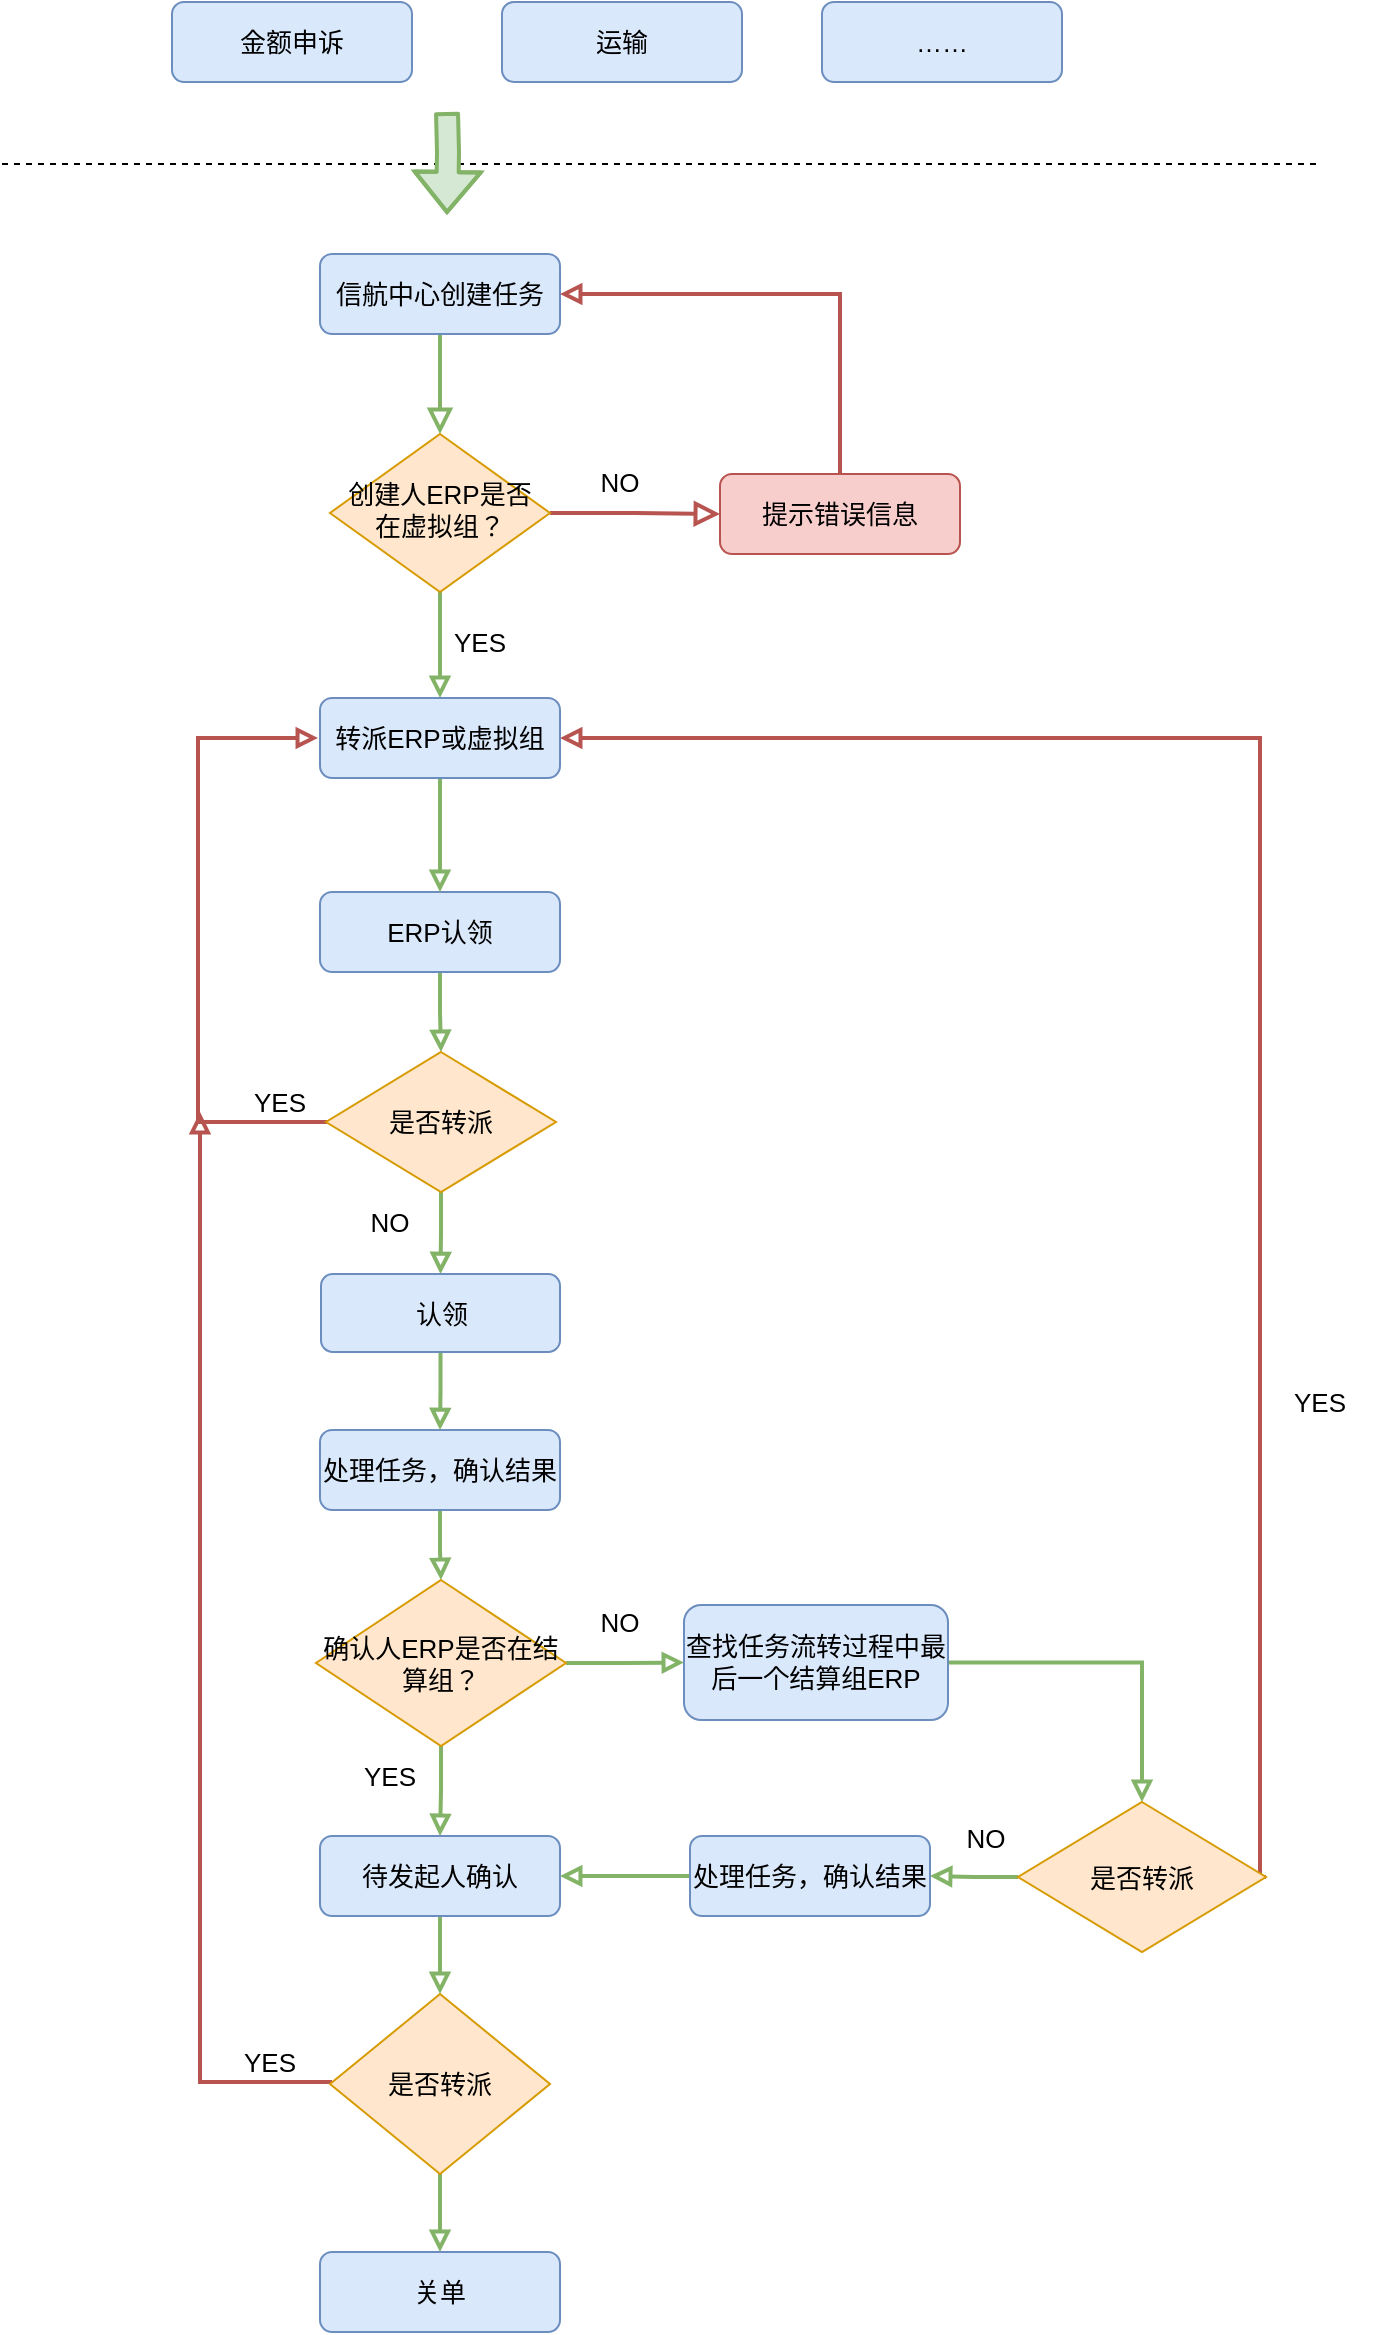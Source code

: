 <mxfile version="20.5.3" type="github" pages="3">
  <diagram id="4lgrj3mp336xDfMQ0uTW" name="信航中心核心流程">
    <mxGraphModel dx="1550" dy="835" grid="1" gridSize="10" guides="1" tooltips="1" connect="1" arrows="1" fold="1" page="1" pageScale="1" pageWidth="827" pageHeight="1169" math="0" shadow="0">
      <root>
        <mxCell id="0" />
        <mxCell id="1" parent="0" />
        <mxCell id="7ftw-xkcRDEcuufJaLak-1" value="" style="rounded=0;html=1;jettySize=auto;orthogonalLoop=1;fontSize=13;endArrow=block;endFill=0;endSize=8;strokeWidth=2;shadow=0;labelBackgroundColor=none;edgeStyle=orthogonalEdgeStyle;fillColor=#d5e8d4;strokeColor=#82b366;" parent="1" source="7ftw-xkcRDEcuufJaLak-2" target="7ftw-xkcRDEcuufJaLak-5" edge="1">
          <mxGeometry relative="1" as="geometry" />
        </mxCell>
        <mxCell id="7ftw-xkcRDEcuufJaLak-2" value="信航中心创建任务" style="rounded=1;whiteSpace=wrap;html=1;fontSize=13;glass=0;strokeWidth=1;shadow=0;fillColor=#dae8fc;strokeColor=#6c8ebf;" parent="1" vertex="1">
          <mxGeometry x="179" y="211" width="120" height="40" as="geometry" />
        </mxCell>
        <mxCell id="7ftw-xkcRDEcuufJaLak-3" value="" style="edgeStyle=orthogonalEdgeStyle;rounded=0;html=1;jettySize=auto;orthogonalLoop=1;fontSize=13;endArrow=block;endFill=0;endSize=8;strokeWidth=2;shadow=0;labelBackgroundColor=none;fillColor=#f8cecc;strokeColor=#b85450;" parent="1" source="7ftw-xkcRDEcuufJaLak-5" target="7ftw-xkcRDEcuufJaLak-7" edge="1">
          <mxGeometry y="10" relative="1" as="geometry">
            <mxPoint as="offset" />
          </mxGeometry>
        </mxCell>
        <mxCell id="7ftw-xkcRDEcuufJaLak-4" value="" style="edgeStyle=orthogonalEdgeStyle;rounded=0;orthogonalLoop=1;jettySize=auto;html=1;strokeWidth=2;fontSize=13;endArrow=block;endFill=0;fillColor=#d5e8d4;strokeColor=#82b366;" parent="1" source="7ftw-xkcRDEcuufJaLak-5" target="7ftw-xkcRDEcuufJaLak-11" edge="1">
          <mxGeometry relative="1" as="geometry" />
        </mxCell>
        <mxCell id="7ftw-xkcRDEcuufJaLak-5" value="创建人ERP是否在虚拟组？" style="rhombus;whiteSpace=wrap;html=1;shadow=0;fontFamily=Helvetica;fontSize=13;align=center;strokeWidth=1;spacing=6;spacingTop=-4;fillColor=#ffe6cc;strokeColor=#d79b00;" parent="1" vertex="1">
          <mxGeometry x="184" y="301" width="110" height="79" as="geometry" />
        </mxCell>
        <mxCell id="7ftw-xkcRDEcuufJaLak-6" style="edgeStyle=orthogonalEdgeStyle;rounded=0;orthogonalLoop=1;jettySize=auto;html=1;entryX=1;entryY=0.5;entryDx=0;entryDy=0;strokeWidth=2;fontSize=13;fontColor=#000000;endArrow=block;endFill=0;exitX=0.5;exitY=0;exitDx=0;exitDy=0;fillColor=#f8cecc;strokeColor=#b85450;" parent="1" source="7ftw-xkcRDEcuufJaLak-7" target="7ftw-xkcRDEcuufJaLak-2" edge="1">
          <mxGeometry relative="1" as="geometry">
            <mxPoint x="459" y="310" as="sourcePoint" />
            <Array as="points">
              <mxPoint x="439" y="231" />
            </Array>
          </mxGeometry>
        </mxCell>
        <mxCell id="7ftw-xkcRDEcuufJaLak-7" value="提示错误信息" style="rounded=1;whiteSpace=wrap;html=1;fontSize=13;glass=0;strokeWidth=1;shadow=0;fillColor=#f8cecc;strokeColor=#b85450;" parent="1" vertex="1">
          <mxGeometry x="379" y="321" width="120" height="40" as="geometry" />
        </mxCell>
        <mxCell id="7ftw-xkcRDEcuufJaLak-8" value="" style="edgeStyle=orthogonalEdgeStyle;rounded=0;orthogonalLoop=1;jettySize=auto;html=1;strokeWidth=2;fontSize=13;endArrow=block;endFill=0;fillColor=#d5e8d4;strokeColor=#82b366;" parent="1" source="7ftw-xkcRDEcuufJaLak-9" target="7ftw-xkcRDEcuufJaLak-15" edge="1">
          <mxGeometry relative="1" as="geometry" />
        </mxCell>
        <mxCell id="7ftw-xkcRDEcuufJaLak-9" value="ERP认领" style="rounded=1;whiteSpace=wrap;html=1;fontSize=13;glass=0;strokeWidth=1;shadow=0;fillColor=#dae8fc;strokeColor=#6c8ebf;" parent="1" vertex="1">
          <mxGeometry x="179" y="530" width="120" height="40" as="geometry" />
        </mxCell>
        <mxCell id="7ftw-xkcRDEcuufJaLak-10" value="" style="edgeStyle=orthogonalEdgeStyle;rounded=0;orthogonalLoop=1;jettySize=auto;html=1;strokeWidth=2;fontSize=13;endArrow=block;endFill=0;fillColor=#d5e8d4;strokeColor=#82b366;" parent="1" source="7ftw-xkcRDEcuufJaLak-11" target="7ftw-xkcRDEcuufJaLak-9" edge="1">
          <mxGeometry relative="1" as="geometry" />
        </mxCell>
        <mxCell id="7ftw-xkcRDEcuufJaLak-11" value="转派ERP或虚拟组" style="rounded=1;whiteSpace=wrap;html=1;fontSize=13;glass=0;strokeWidth=1;shadow=0;fillColor=#dae8fc;strokeColor=#6c8ebf;" parent="1" vertex="1">
          <mxGeometry x="179" y="433" width="120" height="40" as="geometry" />
        </mxCell>
        <mxCell id="7ftw-xkcRDEcuufJaLak-12" value="" style="endArrow=none;dashed=1;html=1;rounded=0;fontSize=13;strokeWidth=1;" parent="1" edge="1">
          <mxGeometry width="50" height="50" relative="1" as="geometry">
            <mxPoint x="20" y="166" as="sourcePoint" />
            <mxPoint x="680" y="166" as="targetPoint" />
          </mxGeometry>
        </mxCell>
        <mxCell id="7ftw-xkcRDEcuufJaLak-13" style="edgeStyle=orthogonalEdgeStyle;rounded=0;orthogonalLoop=1;jettySize=auto;html=1;strokeWidth=2;fontSize=13;endArrow=block;endFill=0;entryX=0;entryY=0.5;entryDx=0;entryDy=0;fillColor=#f8cecc;strokeColor=#b85450;exitX=1;exitY=0.5;exitDx=0;exitDy=0;" parent="1" edge="1">
          <mxGeometry relative="1" as="geometry">
            <mxPoint x="183" y="645" as="sourcePoint" />
            <mxPoint x="178" y="453" as="targetPoint" />
            <Array as="points">
              <mxPoint x="118" y="645" />
              <mxPoint x="118" y="453" />
            </Array>
          </mxGeometry>
        </mxCell>
        <mxCell id="7ftw-xkcRDEcuufJaLak-14" value="" style="edgeStyle=orthogonalEdgeStyle;rounded=0;orthogonalLoop=1;jettySize=auto;html=1;strokeWidth=2;fontSize=13;fontColor=#000000;endArrow=block;endFill=0;fillColor=#d5e8d4;strokeColor=#82b366;entryX=0.5;entryY=0;entryDx=0;entryDy=0;" parent="1" source="7ftw-xkcRDEcuufJaLak-15" target="7ftw-xkcRDEcuufJaLak-44" edge="1">
          <mxGeometry relative="1" as="geometry" />
        </mxCell>
        <mxCell id="7ftw-xkcRDEcuufJaLak-15" value="是否转派" style="rhombus;whiteSpace=wrap;html=1;fontSize=13;rounded=0;glass=0;strokeWidth=1;shadow=0;fillColor=#ffe6cc;strokeColor=#d79b00;" parent="1" vertex="1">
          <mxGeometry x="182" y="610" width="115" height="70" as="geometry" />
        </mxCell>
        <mxCell id="7ftw-xkcRDEcuufJaLak-16" value="NO" style="text;html=1;strokeColor=none;fillColor=none;align=center;verticalAlign=middle;whiteSpace=wrap;rounded=0;fontSize=13;" parent="1" vertex="1">
          <mxGeometry x="299" y="310" width="60" height="30" as="geometry" />
        </mxCell>
        <mxCell id="7ftw-xkcRDEcuufJaLak-17" value="YES" style="text;html=1;strokeColor=none;fillColor=none;align=center;verticalAlign=middle;whiteSpace=wrap;rounded=0;fontSize=13;" parent="1" vertex="1">
          <mxGeometry x="229" y="390" width="60" height="30" as="geometry" />
        </mxCell>
        <mxCell id="7ftw-xkcRDEcuufJaLak-18" value="YES" style="text;html=1;strokeColor=none;fillColor=none;align=center;verticalAlign=middle;whiteSpace=wrap;rounded=0;fontSize=13;" parent="1" vertex="1">
          <mxGeometry x="129" y="620" width="60" height="30" as="geometry" />
        </mxCell>
        <mxCell id="7ftw-xkcRDEcuufJaLak-19" value="" style="edgeStyle=orthogonalEdgeStyle;rounded=0;orthogonalLoop=1;jettySize=auto;html=1;strokeWidth=2;fontSize=13;fontColor=#000000;endArrow=block;endFill=0;fillColor=#d5e8d4;strokeColor=#82b366;" parent="1" source="7ftw-xkcRDEcuufJaLak-20" target="7ftw-xkcRDEcuufJaLak-24" edge="1">
          <mxGeometry relative="1" as="geometry" />
        </mxCell>
        <mxCell id="7ftw-xkcRDEcuufJaLak-20" value="处理任务，确认结果" style="rounded=1;whiteSpace=wrap;html=1;fontSize=13;glass=0;strokeWidth=1;shadow=0;fillColor=#dae8fc;strokeColor=#6c8ebf;" parent="1" vertex="1">
          <mxGeometry x="179" y="799" width="120" height="40" as="geometry" />
        </mxCell>
        <mxCell id="7ftw-xkcRDEcuufJaLak-21" value="NO" style="text;html=1;strokeColor=none;fillColor=none;align=center;verticalAlign=middle;whiteSpace=wrap;rounded=0;fontSize=13;" parent="1" vertex="1">
          <mxGeometry x="184" y="680" width="60" height="30" as="geometry" />
        </mxCell>
        <mxCell id="7ftw-xkcRDEcuufJaLak-22" value="" style="edgeStyle=orthogonalEdgeStyle;rounded=0;orthogonalLoop=1;jettySize=auto;html=1;strokeWidth=2;fontSize=13;fontColor=#000000;endArrow=block;endFill=0;fillColor=#d5e8d4;strokeColor=#82b366;" parent="1" source="7ftw-xkcRDEcuufJaLak-24" target="7ftw-xkcRDEcuufJaLak-26" edge="1">
          <mxGeometry relative="1" as="geometry" />
        </mxCell>
        <mxCell id="7ftw-xkcRDEcuufJaLak-23" value="" style="edgeStyle=orthogonalEdgeStyle;rounded=0;orthogonalLoop=1;jettySize=auto;html=1;strokeWidth=2;fontSize=13;fontColor=#000000;endArrow=block;endFill=0;fillColor=#d5e8d4;strokeColor=#82b366;" parent="1" source="7ftw-xkcRDEcuufJaLak-24" target="7ftw-xkcRDEcuufJaLak-33" edge="1">
          <mxGeometry relative="1" as="geometry" />
        </mxCell>
        <mxCell id="7ftw-xkcRDEcuufJaLak-24" value="确认人ERP是否在结算组？" style="rhombus;whiteSpace=wrap;html=1;fontSize=13;rounded=0;glass=0;strokeWidth=1;shadow=0;fillColor=#ffe6cc;strokeColor=#d79b00;" parent="1" vertex="1">
          <mxGeometry x="177" y="874" width="125" height="83" as="geometry" />
        </mxCell>
        <mxCell id="7ftw-xkcRDEcuufJaLak-25" value="" style="edgeStyle=orthogonalEdgeStyle;rounded=0;orthogonalLoop=1;jettySize=auto;html=1;strokeWidth=2;fontSize=13;fontColor=#000000;endArrow=block;endFill=0;fillColor=#d5e8d4;strokeColor=#82b366;" parent="1" source="7ftw-xkcRDEcuufJaLak-26" target="7ftw-xkcRDEcuufJaLak-29" edge="1">
          <mxGeometry relative="1" as="geometry" />
        </mxCell>
        <mxCell id="7ftw-xkcRDEcuufJaLak-26" value="待发起人确认" style="rounded=1;whiteSpace=wrap;html=1;fontSize=13;glass=0;strokeWidth=1;shadow=0;fillColor=#dae8fc;strokeColor=#6c8ebf;" parent="1" vertex="1">
          <mxGeometry x="179" y="1002" width="120" height="40" as="geometry" />
        </mxCell>
        <mxCell id="7ftw-xkcRDEcuufJaLak-27" style="edgeStyle=orthogonalEdgeStyle;rounded=0;orthogonalLoop=1;jettySize=auto;html=1;strokeWidth=2;fontSize=13;fontColor=#000000;endArrow=block;endFill=0;fillColor=#f8cecc;strokeColor=#b85450;exitX=0;exitY=0.5;exitDx=0;exitDy=0;" parent="1" source="7ftw-xkcRDEcuufJaLak-29" edge="1">
          <mxGeometry relative="1" as="geometry">
            <mxPoint x="119" y="640" as="targetPoint" />
            <Array as="points">
              <mxPoint x="184" y="1125" />
              <mxPoint x="119" y="1125" />
            </Array>
          </mxGeometry>
        </mxCell>
        <mxCell id="7ftw-xkcRDEcuufJaLak-28" value="" style="edgeStyle=orthogonalEdgeStyle;rounded=0;orthogonalLoop=1;jettySize=auto;html=1;strokeWidth=2;fontSize=13;fontColor=#000000;endArrow=block;endFill=0;fillColor=#d5e8d4;strokeColor=#82b366;" parent="1" source="7ftw-xkcRDEcuufJaLak-29" target="7ftw-xkcRDEcuufJaLak-31" edge="1">
          <mxGeometry relative="1" as="geometry" />
        </mxCell>
        <mxCell id="7ftw-xkcRDEcuufJaLak-29" value="是否转派" style="rhombus;whiteSpace=wrap;html=1;fontSize=13;rounded=0;glass=0;strokeWidth=1;shadow=0;fillColor=#ffe6cc;strokeColor=#d79b00;" parent="1" vertex="1">
          <mxGeometry x="184" y="1081" width="110" height="90" as="geometry" />
        </mxCell>
        <mxCell id="7ftw-xkcRDEcuufJaLak-30" value="YES" style="text;html=1;strokeColor=none;fillColor=none;align=center;verticalAlign=middle;whiteSpace=wrap;rounded=0;fontSize=13;" parent="1" vertex="1">
          <mxGeometry x="124" y="1100" width="60" height="30" as="geometry" />
        </mxCell>
        <mxCell id="7ftw-xkcRDEcuufJaLak-31" value="关单" style="rounded=1;whiteSpace=wrap;html=1;fontSize=13;glass=0;strokeWidth=1;shadow=0;fillColor=#dae8fc;strokeColor=#6c8ebf;" parent="1" vertex="1">
          <mxGeometry x="179" y="1210" width="120" height="40" as="geometry" />
        </mxCell>
        <mxCell id="7ftw-xkcRDEcuufJaLak-32" value="" style="edgeStyle=orthogonalEdgeStyle;rounded=0;orthogonalLoop=1;jettySize=auto;html=1;strokeWidth=2;fontSize=13;fontColor=#000000;endArrow=block;endFill=0;fillColor=#d5e8d4;strokeColor=#82b366;" parent="1" source="7ftw-xkcRDEcuufJaLak-33" target="7ftw-xkcRDEcuufJaLak-38" edge="1">
          <mxGeometry relative="1" as="geometry" />
        </mxCell>
        <mxCell id="7ftw-xkcRDEcuufJaLak-33" value="查找任务流转过程中最后一个结算组ERP" style="rounded=1;whiteSpace=wrap;html=1;fontSize=13;glass=0;strokeWidth=1;shadow=0;fillColor=#dae8fc;strokeColor=#6c8ebf;" parent="1" vertex="1">
          <mxGeometry x="361" y="886.5" width="132" height="57.5" as="geometry" />
        </mxCell>
        <mxCell id="7ftw-xkcRDEcuufJaLak-34" value="YES" style="text;html=1;strokeColor=none;fillColor=none;align=center;verticalAlign=middle;whiteSpace=wrap;rounded=0;fontSize=13;" parent="1" vertex="1">
          <mxGeometry x="184" y="957" width="60" height="30" as="geometry" />
        </mxCell>
        <mxCell id="7ftw-xkcRDEcuufJaLak-35" value="NO" style="text;html=1;strokeColor=none;fillColor=none;align=center;verticalAlign=middle;whiteSpace=wrap;rounded=0;fontSize=13;" parent="1" vertex="1">
          <mxGeometry x="299" y="879.5" width="60" height="30" as="geometry" />
        </mxCell>
        <mxCell id="7ftw-xkcRDEcuufJaLak-36" value="" style="edgeStyle=orthogonalEdgeStyle;rounded=0;orthogonalLoop=1;jettySize=auto;html=1;strokeWidth=2;fontSize=13;fontColor=#000000;endArrow=block;endFill=0;fillColor=#d5e8d4;strokeColor=#82b366;" parent="1" source="7ftw-xkcRDEcuufJaLak-38" target="7ftw-xkcRDEcuufJaLak-41" edge="1">
          <mxGeometry relative="1" as="geometry" />
        </mxCell>
        <mxCell id="7ftw-xkcRDEcuufJaLak-37" style="edgeStyle=orthogonalEdgeStyle;rounded=0;orthogonalLoop=1;jettySize=auto;html=1;entryX=1;entryY=0.5;entryDx=0;entryDy=0;strokeWidth=2;fontSize=13;fontColor=#000000;endArrow=block;endFill=0;fillColor=#f8cecc;strokeColor=#b85450;exitX=1;exitY=0.5;exitDx=0;exitDy=0;" parent="1" source="7ftw-xkcRDEcuufJaLak-38" target="7ftw-xkcRDEcuufJaLak-11" edge="1">
          <mxGeometry relative="1" as="geometry">
            <Array as="points">
              <mxPoint x="649" y="1023" />
              <mxPoint x="649" y="453" />
            </Array>
          </mxGeometry>
        </mxCell>
        <mxCell id="7ftw-xkcRDEcuufJaLak-38" value="是否转派" style="rhombus;whiteSpace=wrap;html=1;fontSize=13;rounded=0;glass=0;strokeWidth=1;shadow=0;fillColor=#ffe6cc;strokeColor=#d79b00;" parent="1" vertex="1">
          <mxGeometry x="528" y="985" width="124" height="75" as="geometry" />
        </mxCell>
        <mxCell id="7ftw-xkcRDEcuufJaLak-39" value="NO" style="text;html=1;strokeColor=none;fillColor=none;align=center;verticalAlign=middle;whiteSpace=wrap;rounded=0;fontSize=13;" parent="1" vertex="1">
          <mxGeometry x="482" y="988" width="60" height="30" as="geometry" />
        </mxCell>
        <mxCell id="7ftw-xkcRDEcuufJaLak-40" value="" style="edgeStyle=orthogonalEdgeStyle;rounded=0;orthogonalLoop=1;jettySize=auto;html=1;strokeWidth=2;fontSize=13;fontColor=#000000;endArrow=block;endFill=0;fillColor=#d5e8d4;strokeColor=#82b366;" parent="1" source="7ftw-xkcRDEcuufJaLak-41" target="7ftw-xkcRDEcuufJaLak-26" edge="1">
          <mxGeometry relative="1" as="geometry" />
        </mxCell>
        <mxCell id="7ftw-xkcRDEcuufJaLak-41" value="处理任务，确认结果" style="rounded=1;whiteSpace=wrap;html=1;fontSize=13;glass=0;strokeWidth=1;shadow=0;fillColor=#dae8fc;strokeColor=#6c8ebf;" parent="1" vertex="1">
          <mxGeometry x="364" y="1002" width="120" height="40" as="geometry" />
        </mxCell>
        <mxCell id="7ftw-xkcRDEcuufJaLak-42" value="YES" style="text;html=1;strokeColor=none;fillColor=none;align=center;verticalAlign=middle;whiteSpace=wrap;rounded=0;fontSize=13;" parent="1" vertex="1">
          <mxGeometry x="649" y="770" width="60" height="30" as="geometry" />
        </mxCell>
        <mxCell id="7ftw-xkcRDEcuufJaLak-43" style="edgeStyle=orthogonalEdgeStyle;rounded=0;orthogonalLoop=1;jettySize=auto;html=1;entryX=0.5;entryY=0;entryDx=0;entryDy=0;strokeWidth=2;fontSize=13;fontColor=#000000;endArrow=block;endFill=0;fillColor=#d5e8d4;strokeColor=#82b366;" parent="1" source="7ftw-xkcRDEcuufJaLak-44" target="7ftw-xkcRDEcuufJaLak-20" edge="1">
          <mxGeometry relative="1" as="geometry" />
        </mxCell>
        <mxCell id="7ftw-xkcRDEcuufJaLak-44" value="认领" style="rounded=1;whiteSpace=wrap;html=1;fontSize=13;glass=0;strokeWidth=1;shadow=0;fillColor=#dae8fc;strokeColor=#6c8ebf;" parent="1" vertex="1">
          <mxGeometry x="179.5" y="721" width="119.5" height="39" as="geometry" />
        </mxCell>
        <mxCell id="7ftw-xkcRDEcuufJaLak-45" value="金额申诉" style="rounded=1;whiteSpace=wrap;html=1;fontSize=13;glass=0;strokeWidth=1;shadow=0;fillColor=#dae8fc;strokeColor=#6c8ebf;" parent="1" vertex="1">
          <mxGeometry x="105" y="85" width="120" height="40" as="geometry" />
        </mxCell>
        <mxCell id="7ftw-xkcRDEcuufJaLak-46" value="运输" style="rounded=1;whiteSpace=wrap;html=1;fontSize=13;glass=0;strokeWidth=1;shadow=0;fillColor=#dae8fc;strokeColor=#6c8ebf;" parent="1" vertex="1">
          <mxGeometry x="270" y="85" width="120" height="40" as="geometry" />
        </mxCell>
        <mxCell id="7ftw-xkcRDEcuufJaLak-47" value="……" style="rounded=1;whiteSpace=wrap;html=1;fontSize=13;glass=0;strokeWidth=1;shadow=0;fillColor=#dae8fc;strokeColor=#6c8ebf;" parent="1" vertex="1">
          <mxGeometry x="430" y="85" width="120" height="40" as="geometry" />
        </mxCell>
        <mxCell id="7ftw-xkcRDEcuufJaLak-48" value="" style="shape=flexArrow;endArrow=classic;html=1;strokeWidth=2;fontSize=13;fontColor=#000000;curved=1;fillColor=#d5e8d4;strokeColor=#82b366;" parent="1" edge="1">
          <mxGeometry width="50" height="50" relative="1" as="geometry">
            <mxPoint x="242.5" y="140" as="sourcePoint" />
            <mxPoint x="242.5" y="191" as="targetPoint" />
            <Array as="points">
              <mxPoint x="243" y="160" />
            </Array>
          </mxGeometry>
        </mxCell>
      </root>
    </mxGraphModel>
  </diagram>
  <diagram id="XprrKTA8UYP0u6XJbDug" name="状态图转换">
    <mxGraphModel dx="1550" dy="-334" grid="1" gridSize="10" guides="1" tooltips="1" connect="1" arrows="1" fold="1" page="1" pageScale="1" pageWidth="827" pageHeight="1169" math="0" shadow="0">
      <root>
        <mxCell id="0" />
        <mxCell id="1" parent="0" />
        <mxCell id="hla5HsiDygbcWHO8SNC_-1" value="" style="edgeStyle=orthogonalEdgeStyle;rounded=0;orthogonalLoop=1;jettySize=auto;html=1;strokeWidth=2;fontSize=13;fontColor=#000000;endArrow=block;endFill=0;" parent="1" target="hla5HsiDygbcWHO8SNC_-7" edge="1">
          <mxGeometry relative="1" as="geometry">
            <mxPoint x="180" y="1516" as="sourcePoint" />
          </mxGeometry>
        </mxCell>
        <mxCell id="hla5HsiDygbcWHO8SNC_-2" value="" style="edgeStyle=orthogonalEdgeStyle;curved=1;orthogonalLoop=1;jettySize=auto;html=1;strokeWidth=2;fontSize=13;fontColor=#000000;endArrow=block;endFill=0;" parent="1" source="hla5HsiDygbcWHO8SNC_-3" target="hla5HsiDygbcWHO8SNC_-21" edge="1">
          <mxGeometry relative="1" as="geometry" />
        </mxCell>
        <mxCell id="hla5HsiDygbcWHO8SNC_-3" value="0-待认领" style="rounded=0;whiteSpace=wrap;html=1;fontSize=13;glass=0;strokeWidth=1;shadow=0;fillColor=#d5e8d4;strokeColor=#82b366;" parent="1" vertex="1">
          <mxGeometry x="60" y="1495" width="120" height="40" as="geometry" />
        </mxCell>
        <mxCell id="hla5HsiDygbcWHO8SNC_-4" value="" style="edgeStyle=orthogonalEdgeStyle;rounded=0;orthogonalLoop=1;jettySize=auto;html=1;strokeWidth=2;fontSize=13;fontColor=#000000;endArrow=block;endFill=0;entryX=0;entryY=0.5;entryDx=0;entryDy=0;" parent="1" source="hla5HsiDygbcWHO8SNC_-7" target="hla5HsiDygbcWHO8SNC_-9" edge="1">
          <mxGeometry relative="1" as="geometry" />
        </mxCell>
        <mxCell id="hla5HsiDygbcWHO8SNC_-5" style="edgeStyle=orthogonalEdgeStyle;curved=1;orthogonalLoop=1;jettySize=auto;html=1;entryX=0;entryY=0.5;entryDx=0;entryDy=0;strokeWidth=2;fontSize=13;fontColor=#000000;endArrow=block;endFill=0;exitX=0.5;exitY=1;exitDx=0;exitDy=0;" parent="1" source="hla5HsiDygbcWHO8SNC_-7" target="hla5HsiDygbcWHO8SNC_-12" edge="1">
          <mxGeometry relative="1" as="geometry" />
        </mxCell>
        <mxCell id="hla5HsiDygbcWHO8SNC_-6" style="edgeStyle=orthogonalEdgeStyle;curved=1;orthogonalLoop=1;jettySize=auto;html=1;exitX=0.5;exitY=1;exitDx=0;exitDy=0;entryX=0.5;entryY=0;entryDx=0;entryDy=0;strokeWidth=2;fontSize=13;fontColor=#000000;endArrow=block;endFill=0;" parent="1" source="hla5HsiDygbcWHO8SNC_-7" target="hla5HsiDygbcWHO8SNC_-21" edge="1">
          <mxGeometry relative="1" as="geometry" />
        </mxCell>
        <mxCell id="hla5HsiDygbcWHO8SNC_-7" value="10-已认领" style="rounded=0;whiteSpace=wrap;html=1;fontSize=13;glass=0;strokeWidth=1;shadow=0;fillColor=#d5e8d4;strokeColor=#82b366;" parent="1" vertex="1">
          <mxGeometry x="290" y="1496" width="120" height="40" as="geometry" />
        </mxCell>
        <mxCell id="hla5HsiDygbcWHO8SNC_-8" value="" style="edgeStyle=orthogonalEdgeStyle;rounded=0;orthogonalLoop=1;jettySize=auto;html=1;strokeWidth=2;fontSize=13;fontColor=#000000;endArrow=block;endFill=0;" parent="1" source="hla5HsiDygbcWHO8SNC_-9" target="hla5HsiDygbcWHO8SNC_-10" edge="1">
          <mxGeometry relative="1" as="geometry" />
        </mxCell>
        <mxCell id="hla5HsiDygbcWHO8SNC_-9" value="30-待发起人确认" style="rounded=0;whiteSpace=wrap;html=1;fontSize=13;glass=0;strokeWidth=1;shadow=0;fillColor=#d5e8d4;strokeColor=#82b366;" parent="1" vertex="1">
          <mxGeometry x="542" y="1496" width="120" height="40" as="geometry" />
        </mxCell>
        <mxCell id="hla5HsiDygbcWHO8SNC_-10" value="80-关单" style="rounded=0;whiteSpace=wrap;html=1;fontSize=13;glass=0;strokeWidth=1;shadow=0;fillColor=#d5e8d4;strokeColor=#82b366;" parent="1" vertex="1">
          <mxGeometry x="779" y="1496" width="120" height="40" as="geometry" />
        </mxCell>
        <mxCell id="hla5HsiDygbcWHO8SNC_-11" style="edgeStyle=orthogonalEdgeStyle;curved=1;orthogonalLoop=1;jettySize=auto;html=1;strokeWidth=2;fontSize=13;fontColor=#000000;endArrow=block;endFill=0;" parent="1" source="hla5HsiDygbcWHO8SNC_-12" edge="1">
          <mxGeometry relative="1" as="geometry">
            <mxPoint x="609" y="1540" as="targetPoint" />
          </mxGeometry>
        </mxCell>
        <mxCell id="hla5HsiDygbcWHO8SNC_-12" value="20-待过程结算确认" style="rounded=0;whiteSpace=wrap;html=1;fontSize=13;glass=0;strokeWidth=1;shadow=0;fillColor=#fff2cc;strokeColor=#d6b656;" parent="1" vertex="1">
          <mxGeometry x="420" y="1616" width="120" height="40" as="geometry" />
        </mxCell>
        <mxCell id="hla5HsiDygbcWHO8SNC_-13" value="操作认领" style="ellipse;shape=cloud;whiteSpace=wrap;html=1;rounded=0;fontSize=13;fillColor=#f8cecc;strokeColor=#b85450;" parent="1" vertex="1">
          <mxGeometry x="165" y="1352" width="120" height="80" as="geometry" />
        </mxCell>
        <mxCell id="hla5HsiDygbcWHO8SNC_-14" value="操作确认" style="ellipse;shape=cloud;whiteSpace=wrap;html=1;rounded=0;fontSize=13;fillColor=#f8cecc;strokeColor=#b85450;" parent="1" vertex="1">
          <mxGeometry x="409" y="1350" width="120" height="80" as="geometry" />
        </mxCell>
        <mxCell id="hla5HsiDygbcWHO8SNC_-15" value="" style="endArrow=none;dashed=1;html=1;strokeWidth=2;fontSize=13;fontColor=#000000;curved=1;" parent="1" edge="1">
          <mxGeometry width="50" height="50" relative="1" as="geometry">
            <mxPoint x="224.5" y="1512" as="sourcePoint" />
            <mxPoint x="224.5" y="1432" as="targetPoint" />
          </mxGeometry>
        </mxCell>
        <mxCell id="hla5HsiDygbcWHO8SNC_-16" value="" style="endArrow=none;dashed=1;html=1;strokeWidth=2;fontSize=13;fontColor=#000000;curved=1;" parent="1" edge="1">
          <mxGeometry width="50" height="50" relative="1" as="geometry">
            <mxPoint x="469" y="1510" as="sourcePoint" />
            <mxPoint x="469" y="1430" as="targetPoint" />
            <Array as="points" />
          </mxGeometry>
        </mxCell>
        <mxCell id="hla5HsiDygbcWHO8SNC_-17" value="操作关单" style="ellipse;shape=cloud;whiteSpace=wrap;html=1;rounded=0;fontSize=13;fillColor=#f8cecc;strokeColor=#b85450;" parent="1" vertex="1">
          <mxGeometry x="659" y="1352" width="120" height="80" as="geometry" />
        </mxCell>
        <mxCell id="hla5HsiDygbcWHO8SNC_-18" value="" style="endArrow=none;dashed=1;html=1;strokeWidth=2;fontSize=13;fontColor=#000000;curved=1;" parent="1" edge="1">
          <mxGeometry width="50" height="50" relative="1" as="geometry">
            <mxPoint x="718.5" y="1512" as="sourcePoint" />
            <mxPoint x="718.5" y="1432" as="targetPoint" />
            <Array as="points" />
          </mxGeometry>
        </mxCell>
        <mxCell id="hla5HsiDygbcWHO8SNC_-19" value="自动寻找流程链路中最近一个非结算组" style="ellipse;shape=cloud;whiteSpace=wrap;html=1;rounded=0;fontSize=13;fillColor=#f8cecc;strokeColor=#b85450;" parent="1" vertex="1">
          <mxGeometry x="269" y="1650" width="120" height="80" as="geometry" />
        </mxCell>
        <mxCell id="hla5HsiDygbcWHO8SNC_-20" value="" style="endArrow=none;dashed=1;html=1;strokeWidth=2;fontSize=13;fontColor=#000000;curved=1;exitX=0.625;exitY=0.2;exitDx=0;exitDy=0;exitPerimeter=0;" parent="1" source="hla5HsiDygbcWHO8SNC_-19" edge="1">
          <mxGeometry width="50" height="50" relative="1" as="geometry">
            <mxPoint x="348.5" y="1680" as="sourcePoint" />
            <mxPoint x="369" y="1610" as="targetPoint" />
            <Array as="points" />
          </mxGeometry>
        </mxCell>
        <mxCell id="hla5HsiDygbcWHO8SNC_-21" value="90-作废" style="rounded=0;whiteSpace=wrap;html=1;fontSize=13;glass=0;strokeWidth=1;shadow=0;fillColor=#fff2cc;strokeColor=#d6b656;" parent="1" vertex="1">
          <mxGeometry x="60" y="1630" width="120" height="40" as="geometry" />
        </mxCell>
        <mxCell id="hla5HsiDygbcWHO8SNC_-22" value="操作确认" style="ellipse;shape=cloud;whiteSpace=wrap;html=1;rounded=0;fontSize=13;fillColor=#f8cecc;strokeColor=#b85450;" parent="1" vertex="1">
          <mxGeometry x="599" y="1640" width="120" height="80" as="geometry" />
        </mxCell>
        <mxCell id="hla5HsiDygbcWHO8SNC_-23" value="" style="endArrow=none;dashed=1;html=1;strokeWidth=2;fontSize=13;fontColor=#000000;curved=1;" parent="1" edge="1">
          <mxGeometry width="50" height="50" relative="1" as="geometry">
            <mxPoint x="639" y="1650" as="sourcePoint" />
            <mxPoint x="599" y="1610" as="targetPoint" />
            <Array as="points" />
          </mxGeometry>
        </mxCell>
        <mxCell id="sqp38s1DqcMGhquIfbrA-4" style="edgeStyle=orthogonalEdgeStyle;curved=1;orthogonalLoop=1;jettySize=auto;html=1;strokeWidth=2;fontSize=13;fontColor=#000000;endArrow=block;endFill=0;exitX=0.5;exitY=0;exitDx=0;exitDy=0;entryX=0.5;entryY=0;entryDx=0;entryDy=0;dashed=1;fillColor=#f8cecc;strokeColor=#b85450;" edge="1" parent="1" source="hla5HsiDygbcWHO8SNC_-9" target="hla5HsiDygbcWHO8SNC_-3">
          <mxGeometry relative="1" as="geometry">
            <mxPoint x="619" y="1550" as="targetPoint" />
            <mxPoint x="550" y="1646" as="sourcePoint" />
            <Array as="points">
              <mxPoint x="602" y="1310" />
              <mxPoint x="130" y="1310" />
              <mxPoint x="130" y="1480" />
              <mxPoint x="120" y="1480" />
            </Array>
          </mxGeometry>
        </mxCell>
        <mxCell id="sqp38s1DqcMGhquIfbrA-6" value="②" style="text;html=1;strokeColor=none;fillColor=none;align=center;verticalAlign=middle;whiteSpace=wrap;rounded=0;fontSize=13;fontStyle=0" vertex="1" parent="1">
          <mxGeometry x="105" y="1560" width="60" height="30" as="geometry" />
        </mxCell>
        <mxCell id="sqp38s1DqcMGhquIfbrA-7" value="操作转派" style="ellipse;shape=cloud;whiteSpace=wrap;html=1;rounded=0;fontSize=13;fillColor=#fff2cc;strokeColor=#d6b656;" vertex="1" parent="1">
          <mxGeometry x="285" y="1230" width="120" height="80" as="geometry" />
        </mxCell>
      </root>
    </mxGraphModel>
  </diagram>
  <diagram id="zkCcTM8fq7JFRcWxrbdX" name="寻找确认结算组">
    <mxGraphModel dx="1550" dy="835" grid="1" gridSize="10" guides="1" tooltips="1" connect="1" arrows="1" fold="1" page="1" pageScale="1" pageWidth="827" pageHeight="1169" math="0" shadow="0">
      <root>
        <mxCell id="0" />
        <mxCell id="1" parent="0" />
        <mxCell id="4yWfeNI9m5NWleD1tJs8-2" value="" style="edgeStyle=orthogonalEdgeStyle;rounded=0;orthogonalLoop=1;jettySize=auto;html=1;" edge="1" parent="1" source="Z7CWqkrv_SDCrBXKE-1I-1" target="4yWfeNI9m5NWleD1tJs8-1">
          <mxGeometry relative="1" as="geometry" />
        </mxCell>
        <mxCell id="Z7CWqkrv_SDCrBXKE-1I-1" value="已认领任务" style="rounded=0;whiteSpace=wrap;html=1;fontSize=13;glass=0;strokeWidth=1;shadow=0;fillColor=#d5e8d4;strokeColor=#82b366;" vertex="1" parent="1">
          <mxGeometry x="24" y="169.5" width="96" height="40.5" as="geometry" />
        </mxCell>
        <mxCell id="4yWfeNI9m5NWleD1tJs8-5" value="" style="edgeStyle=orthogonalEdgeStyle;rounded=0;orthogonalLoop=1;jettySize=auto;html=1;" edge="1" parent="1" source="Z7CWqkrv_SDCrBXKE-1I-2" target="4yWfeNI9m5NWleD1tJs8-4">
          <mxGeometry relative="1" as="geometry" />
        </mxCell>
        <mxCell id="u2u1sDKU7REfBMXMlNqq-2" value="" style="edgeStyle=orthogonalEdgeStyle;rounded=0;orthogonalLoop=1;jettySize=auto;html=1;" edge="1" parent="1" source="Z7CWqkrv_SDCrBXKE-1I-2" target="u2u1sDKU7REfBMXMlNqq-1">
          <mxGeometry relative="1" as="geometry" />
        </mxCell>
        <mxCell id="Z7CWqkrv_SDCrBXKE-1I-2" value="确认人是否属于结算组" style="rhombus;whiteSpace=wrap;html=1;shadow=0;fontFamily=Helvetica;fontSize=13;align=center;strokeWidth=1;spacing=6;spacingTop=-4;fillColor=#ffe6cc;strokeColor=#d79b00;" vertex="1" parent="1">
          <mxGeometry x="339" y="150" width="110" height="79" as="geometry" />
        </mxCell>
        <mxCell id="4yWfeNI9m5NWleD1tJs8-3" value="" style="edgeStyle=orthogonalEdgeStyle;rounded=0;orthogonalLoop=1;jettySize=auto;html=1;" edge="1" parent="1" source="4yWfeNI9m5NWleD1tJs8-1" target="Z7CWqkrv_SDCrBXKE-1I-2">
          <mxGeometry relative="1" as="geometry" />
        </mxCell>
        <mxCell id="4yWfeNI9m5NWleD1tJs8-1" value="认领人操作确认" style="rounded=0;whiteSpace=wrap;html=1;fontSize=13;glass=0;strokeWidth=1;shadow=0;fillColor=#d5e8d4;strokeColor=#82b366;" vertex="1" parent="1">
          <mxGeometry x="166" y="169.5" width="120" height="40" as="geometry" />
        </mxCell>
        <mxCell id="ZDNPm4Z6J83ZKpsJVjza-9" value="" style="edgeStyle=orthogonalEdgeStyle;rounded=0;orthogonalLoop=1;jettySize=auto;html=1;fontSize=13;" edge="1" parent="1" source="4yWfeNI9m5NWleD1tJs8-4" target="ZDNPm4Z6J83ZKpsJVjza-8">
          <mxGeometry relative="1" as="geometry" />
        </mxCell>
        <mxCell id="4yWfeNI9m5NWleD1tJs8-4" value="查找任务流转表：&lt;br&gt;倒序，找到最后一条满足结算组类型的ERP" style="rounded=0;whiteSpace=wrap;html=1;fontSize=13;glass=0;strokeWidth=1;shadow=0;fillColor=#dae8fc;strokeColor=#6c8ebf;" vertex="1" parent="1">
          <mxGeometry x="330" y="280" width="128" height="70" as="geometry" />
        </mxCell>
        <mxCell id="4yWfeNI9m5NWleD1tJs8-6" value="NO" style="text;html=1;strokeColor=none;fillColor=none;align=center;verticalAlign=middle;whiteSpace=wrap;rounded=0;" vertex="1" parent="1">
          <mxGeometry x="376" y="240" width="60" height="30" as="geometry" />
        </mxCell>
        <mxCell id="ZDNPm4Z6J83ZKpsJVjza-1" value="" style="edgeStyle=orthogonalEdgeStyle;rounded=0;orthogonalLoop=1;jettySize=auto;html=1;" edge="1" parent="1" source="4yWfeNI9m5NWleD1tJs8-7" target="u2u1sDKU7REfBMXMlNqq-1">
          <mxGeometry relative="1" as="geometry" />
        </mxCell>
        <mxCell id="4yWfeNI9m5NWleD1tJs8-7" value="待处理ERP操作确认" style="rounded=0;whiteSpace=wrap;html=1;fontSize=13;glass=0;strokeWidth=1;shadow=0;fillColor=#dae8fc;strokeColor=#6c8ebf;align=left;" vertex="1" parent="1">
          <mxGeometry x="525" y="280" width="126" height="70" as="geometry" />
        </mxCell>
        <mxCell id="ZDNPm4Z6J83ZKpsJVjza-3" value="" style="edgeStyle=orthogonalEdgeStyle;rounded=0;orthogonalLoop=1;jettySize=auto;html=1;" edge="1" parent="1" source="u2u1sDKU7REfBMXMlNqq-1" target="ZDNPm4Z6J83ZKpsJVjza-2">
          <mxGeometry relative="1" as="geometry" />
        </mxCell>
        <mxCell id="u2u1sDKU7REfBMXMlNqq-1" value="待发起人确认" style="rounded=0;whiteSpace=wrap;html=1;fontSize=13;glass=0;strokeWidth=1;shadow=0;fillColor=#d5e8d4;strokeColor=#82b366;" vertex="1" parent="1">
          <mxGeometry x="536" y="169.5" width="104" height="40.5" as="geometry" />
        </mxCell>
        <mxCell id="u2u1sDKU7REfBMXMlNqq-3" value="YES" style="text;html=1;strokeColor=none;fillColor=none;align=center;verticalAlign=middle;whiteSpace=wrap;rounded=0;" vertex="1" parent="1">
          <mxGeometry x="458" y="160" width="60" height="30" as="geometry" />
        </mxCell>
        <mxCell id="ZDNPm4Z6J83ZKpsJVjza-2" value="关单" style="rounded=0;whiteSpace=wrap;html=1;fontSize=13;glass=0;strokeWidth=1;shadow=0;fillColor=#d5e8d4;strokeColor=#82b366;" vertex="1" parent="1">
          <mxGeometry x="706" y="170" width="88" height="40" as="geometry" />
        </mxCell>
        <mxCell id="ZDNPm4Z6J83ZKpsJVjza-5" value="确认操作寻找最后一条&lt;br&gt;满足结算组类型流程" style="shape=note;whiteSpace=wrap;html=1;backgroundOutline=1;darkOpacity=0.05;rounded=0;flipH=0;flipV=0;size=18;fillColor=#dae8fc;strokeColor=#6c8ebf;fontSize=13;align=left;spacing=2;spacingTop=0;spacingBottom=0;" vertex="1" parent="1">
          <mxGeometry x="24" y="90" width="156" height="50" as="geometry" />
        </mxCell>
        <mxCell id="ZDNPm4Z6J83ZKpsJVjza-10" style="edgeStyle=orthogonalEdgeStyle;rounded=0;orthogonalLoop=1;jettySize=auto;html=1;entryX=0.5;entryY=1;entryDx=0;entryDy=0;fontSize=13;" edge="1" parent="1" source="ZDNPm4Z6J83ZKpsJVjza-8" target="4yWfeNI9m5NWleD1tJs8-7">
          <mxGeometry relative="1" as="geometry" />
        </mxCell>
        <mxCell id="ZDNPm4Z6J83ZKpsJVjza-8" value="&lt;span style=&quot;background-color: initial;&quot;&gt;①任务单变为&lt;/span&gt;待过程结算确认&lt;br&gt;②待处理ERP变为满足条件的ERP" style="rounded=0;whiteSpace=wrap;html=1;fontSize=13;glass=0;strokeWidth=1;shadow=0;fillColor=#dae8fc;strokeColor=#6c8ebf;align=left;" vertex="1" parent="1">
          <mxGeometry x="324" y="390" width="140" height="70" as="geometry" />
        </mxCell>
      </root>
    </mxGraphModel>
  </diagram>
</mxfile>
